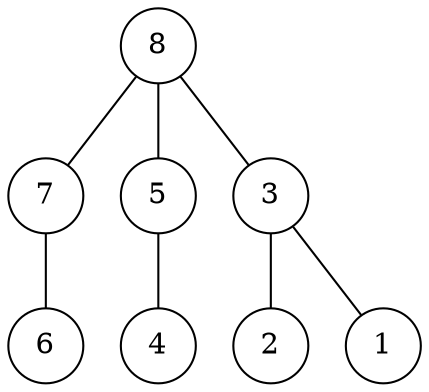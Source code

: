 graph G {
node [color=black,
fillcolor=white,
shape=circle,
style=filled
];
8 -- 7 
7 -- 6 
8 -- 5 
5 -- 4 
8 -- 3 
3 -- 2 
3 -- 1 
}
